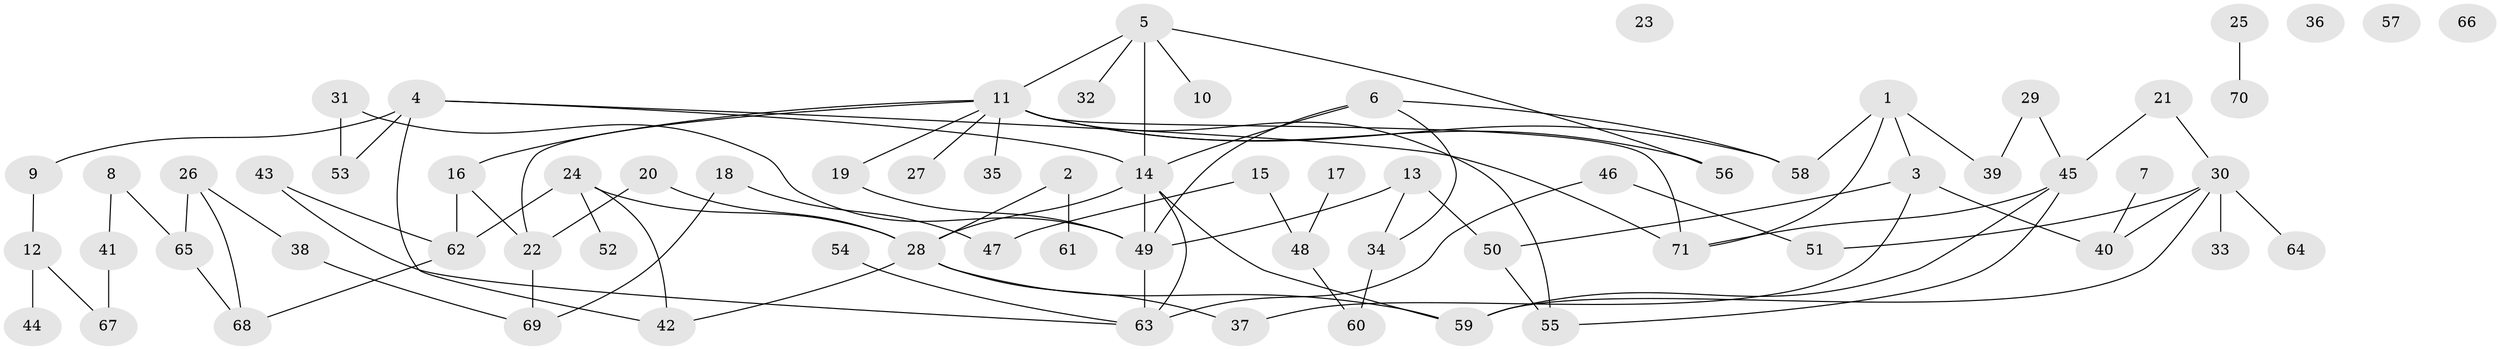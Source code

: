 // Generated by graph-tools (version 1.1) at 2025/25/03/09/25 03:25:17]
// undirected, 71 vertices, 94 edges
graph export_dot {
graph [start="1"]
  node [color=gray90,style=filled];
  1;
  2;
  3;
  4;
  5;
  6;
  7;
  8;
  9;
  10;
  11;
  12;
  13;
  14;
  15;
  16;
  17;
  18;
  19;
  20;
  21;
  22;
  23;
  24;
  25;
  26;
  27;
  28;
  29;
  30;
  31;
  32;
  33;
  34;
  35;
  36;
  37;
  38;
  39;
  40;
  41;
  42;
  43;
  44;
  45;
  46;
  47;
  48;
  49;
  50;
  51;
  52;
  53;
  54;
  55;
  56;
  57;
  58;
  59;
  60;
  61;
  62;
  63;
  64;
  65;
  66;
  67;
  68;
  69;
  70;
  71;
  1 -- 3;
  1 -- 39;
  1 -- 58;
  1 -- 71;
  2 -- 28;
  2 -- 61;
  3 -- 37;
  3 -- 40;
  3 -- 50;
  4 -- 9;
  4 -- 14;
  4 -- 42;
  4 -- 53;
  4 -- 71;
  5 -- 10;
  5 -- 11;
  5 -- 14;
  5 -- 32;
  5 -- 56;
  6 -- 14;
  6 -- 34;
  6 -- 49;
  6 -- 58;
  7 -- 40;
  8 -- 41;
  8 -- 65;
  9 -- 12;
  11 -- 16;
  11 -- 19;
  11 -- 22;
  11 -- 27;
  11 -- 35;
  11 -- 55;
  11 -- 56;
  11 -- 58;
  11 -- 71;
  12 -- 44;
  12 -- 67;
  13 -- 34;
  13 -- 49;
  13 -- 50;
  14 -- 28;
  14 -- 49;
  14 -- 59;
  14 -- 63;
  15 -- 47;
  15 -- 48;
  16 -- 22;
  16 -- 62;
  17 -- 48;
  18 -- 47;
  18 -- 69;
  19 -- 49;
  20 -- 22;
  20 -- 28;
  21 -- 30;
  21 -- 45;
  22 -- 69;
  24 -- 28;
  24 -- 42;
  24 -- 52;
  24 -- 62;
  25 -- 70;
  26 -- 38;
  26 -- 65;
  26 -- 68;
  28 -- 37;
  28 -- 42;
  28 -- 59;
  29 -- 39;
  29 -- 45;
  30 -- 33;
  30 -- 40;
  30 -- 51;
  30 -- 59;
  30 -- 64;
  31 -- 49;
  31 -- 53;
  34 -- 60;
  38 -- 69;
  41 -- 67;
  43 -- 62;
  43 -- 63;
  45 -- 55;
  45 -- 59;
  45 -- 71;
  46 -- 51;
  46 -- 63;
  48 -- 60;
  49 -- 63;
  50 -- 55;
  54 -- 63;
  62 -- 68;
  65 -- 68;
}
